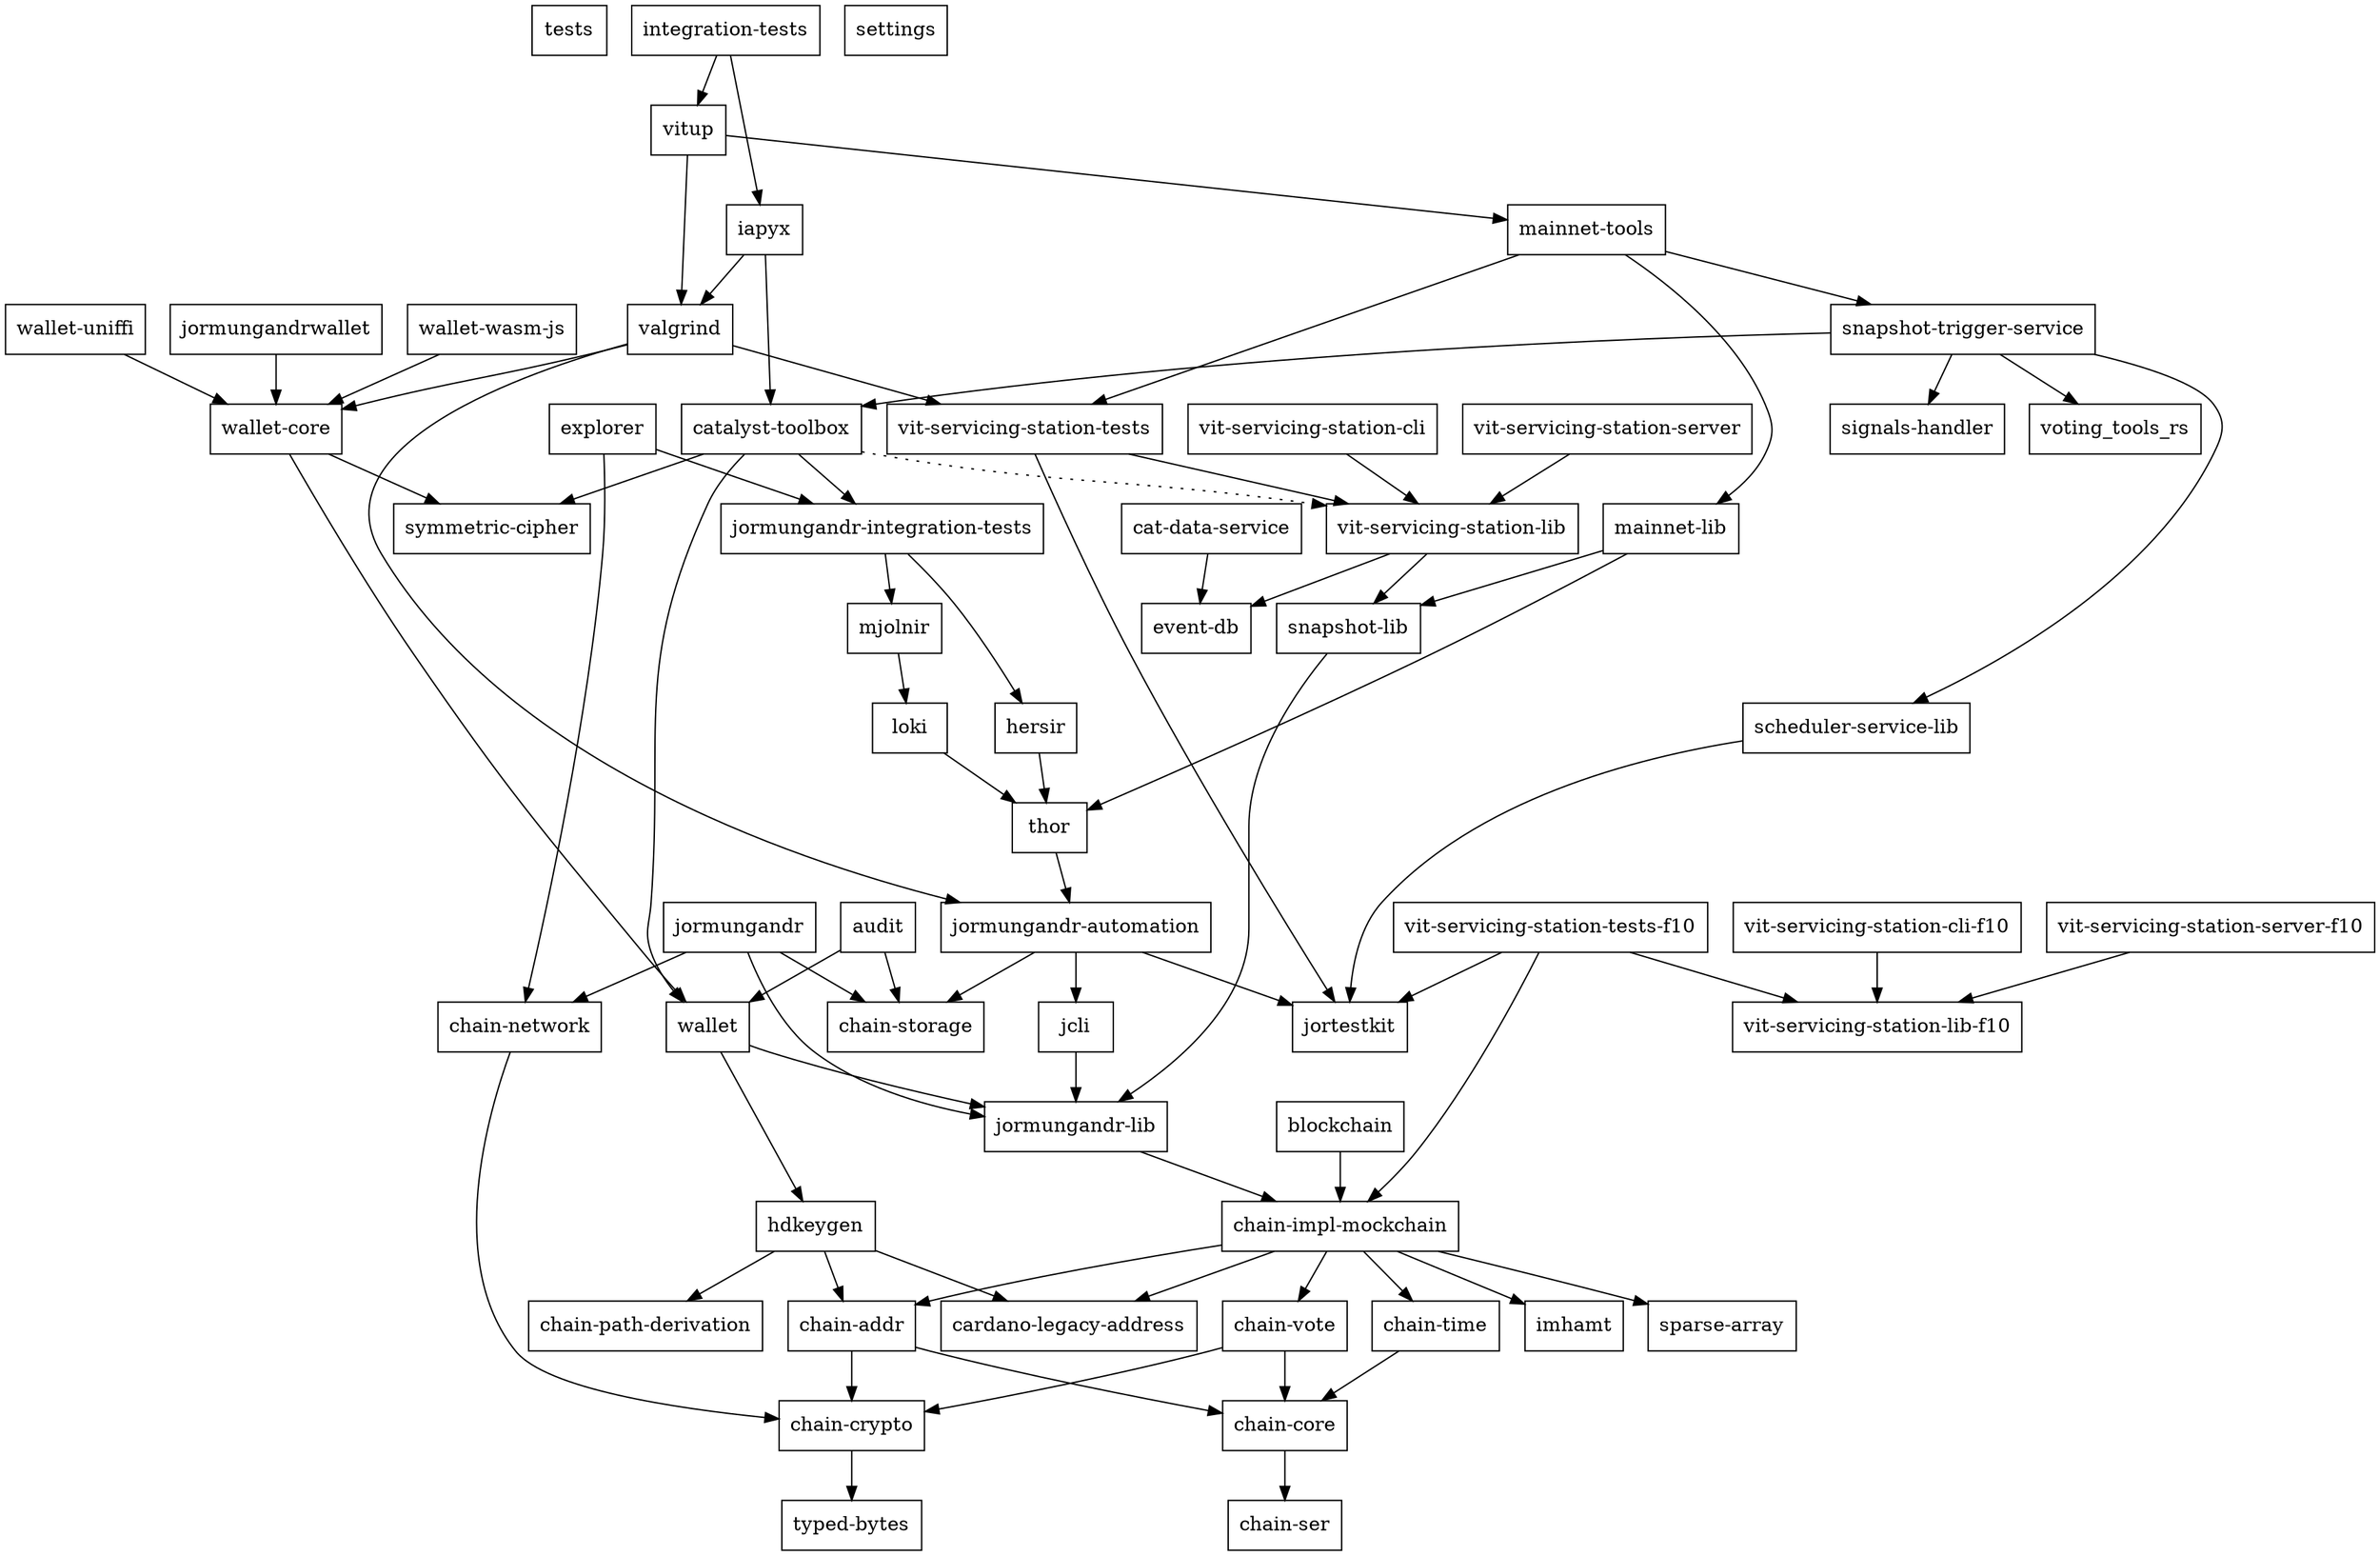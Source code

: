 digraph {
    0 [ label = "tests" shape = box]
    1 [ label = "catalyst-toolbox" shape = box]
    2 [ label = "chain-addr" shape = box]
    3 [ label = "chain-core" shape = box]
    4 [ label = "chain-ser" shape = box]
    5 [ label = "chain-crypto" shape = box]
    6 [ label = "typed-bytes" shape = box]
    7 [ label = "chain-impl-mockchain" shape = box]
    8 [ label = "cardano-legacy-address" shape = box]
    9 [ label = "chain-time" shape = box]
    10 [ label = "chain-vote" shape = box]
    11 [ label = "imhamt" shape = box]
    12 [ label = "sparse-array" shape = box]
    13 [ label = "chain-storage" shape = box]
    14 [ label = "jcli" shape = box]
    15 [ label = "jormungandr-lib" shape = box]
    16 [ label = "jormungandr-automation" shape = box]
    17 [ label = "jortestkit" shape = box]
    18 [ label = "jormungandr-integration-tests" shape = box]
    19 [ label = "hersir" shape = box]
    20 [ label = "thor" shape = box]
    21 [ label = "loki" shape = box]
    22 [ label = "mjolnir" shape = box]
    23 [ label = "snapshot-lib" shape = box]
    24 [ label = "symmetric-cipher" shape = box]
    25 [ label = "vit-servicing-station-lib" shape = box]
    26 [ label = "event-db" shape = box]
    27 [ label = "vit-servicing-station-tests" shape = box]
    28 [ label = "wallet" shape = box]
    29 [ label = "chain-path-derivation" shape = box]
    30 [ label = "hdkeygen" shape = box]
    31 [ label = "chain-network" shape = box]
    32 [ label = "jormungandrwallet" shape = box]
    33 [ label = "wallet-core" shape = box]
    34 [ label = "wallet-wasm-js" shape = box]
    35 [ label = "wallet-uniffi" shape = box]
    36 [ label = "jormungandr" shape = box]
    37 [ label = "explorer" shape = box]
    38 [ label = "settings" shape = box]
    39 [ label = "blockchain" shape = box]
    40 [ label = "vit-servicing-station-cli" shape = box]
    41 [ label = "vit-servicing-station-server" shape = box]
    42 [ label = "iapyx" shape = box]
    43 [ label = "valgrind" shape = box]
    44 [ label = "vitup" shape = box]
    45 [ label = "mainnet-lib" shape = box]
    46 [ label = "mainnet-tools" shape = box]
    47 [ label = "scheduler-service-lib" shape = box]
    48 [ label = "signals-handler" shape = box]
    49 [ label = "snapshot-trigger-service" shape = box]
    50 [ label = "voting_tools_rs" shape = box]
    51 [ label = "integration-tests" shape = box]
    52 [ label = "cat-data-service" shape = box]
    53 [ label = "audit" shape = box]
    54 [ label = "vit-servicing-station-cli-f10" shape = box]
    55 [ label = "vit-servicing-station-lib-f10" shape = box]
    56 [ label = "vit-servicing-station-server-f10" shape = box]
    57 [ label = "vit-servicing-station-tests-f10" shape = box]
    1 -> 18 [ ]
    1 -> 24 [ ]
    1 -> 25 [ style = dotted]
    1 -> 28 [ ]
    2 -> 3 [ ]
    2 -> 5 [ ]
    3 -> 4 [ ]
    5 -> 6 [ ]
    7 -> 8 [ ]
    7 -> 2 [ ]
    7 -> 9 [ ]
    7 -> 10 [ ]
    7 -> 11 [ ]
    7 -> 12 [ ]
    9 -> 3 [ ]
    10 -> 3 [ ]
    10 -> 5 [ ]
    14 -> 15 [ ]
    15 -> 7 [ ]
    16 -> 13 [ ]
    16 -> 14 [ ]
    16 -> 17 [ ]
    18 -> 19 [ ]
    18 -> 22 [ ]
    19 -> 20 [ ]
    20 -> 16 [ ]
    21 -> 20 [ ]
    22 -> 21 [ ]
    23 -> 15 [ ]
    25 -> 26 [ ]
    25 -> 23 [ ]
    27 -> 17 [ ]
    27 -> 25 [ ]
    28 -> 30 [ ]
    28 -> 15 [ ]
    30 -> 8 [ ]
    30 -> 2 [ ]
    30 -> 29 [ ]
    31 -> 5 [ ]
    32 -> 33 [ ]
    33 -> 24 [ ]
    33 -> 28 [ ]
    34 -> 33 [ ]
    35 -> 33 [ ]
    36 -> 31 [ ]
    36 -> 13 [ ]
    36 -> 15 [ ]
    37 -> 31 [ ]
    37 -> 18 [ ]
    39 -> 7 [ ]
    40 -> 25 [ ]
    41 -> 25 [ ]
    42 -> 1 [ ]
    42 -> 43 [ ]
    43 -> 16 [ ]
    43 -> 27 [ ]
    43 -> 33 [ ]
    44 -> 46 [ ]
    44 -> 43 [ ]
    45 -> 23 [ ]
    45 -> 20 [ ]
    46 -> 45 [ ]
    46 -> 49 [ ]
    46 -> 27 [ ]
    47 -> 17 [ ]
    49 -> 1 [ ]
    49 -> 47 [ ]
    49 -> 48 [ ]
    49 -> 50 [ ]
    51 -> 42 [ ]
    51 -> 44 [ ]
    52 -> 26 [ ]
    53 -> 13 [ ]
    53 -> 28 [ ]
    54 -> 55 [ ]
    56 -> 55 [ ]
    57 -> 7 [ ]
    57 -> 17 [ ]
    57 -> 55 [ ]
}

